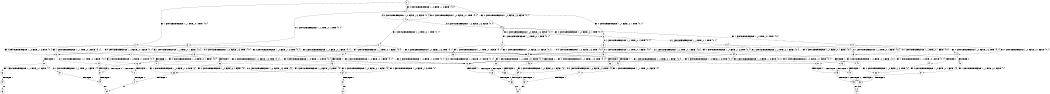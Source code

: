 digraph BCG {
size = "7, 10.5";
center = TRUE;
node [shape = circle];
0 [peripheries = 2];
0 -> 1 [label = "EX !0 !ATOMIC_EXCH_BRANCH (1, +0, FALSE, +1, 3, FALSE) !{0, 1}"];
0 -> 2 [label = "EX !1 !ATOMIC_EXCH_BRANCH (1, +1, TRUE, +0, 1, TRUE) !{0, 1}"];
0 -> 3 [label = "EX !0 !ATOMIC_EXCH_BRANCH (1, +0, FALSE, +1, 3, FALSE) !{0, 1}"];
1 -> 4 [label = "EX !0 !ATOMIC_EXCH_BRANCH (1, +0, FALSE, +0, 1, TRUE) !{0, 1}"];
1 -> 5 [label = "EX !1 !ATOMIC_EXCH_BRANCH (1, +1, TRUE, +0, 1, TRUE) !{0, 1}"];
1 -> 6 [label = "EX !0 !ATOMIC_EXCH_BRANCH (1, +0, FALSE, +0, 1, TRUE) !{0, 1}"];
2 -> 7 [label = "EX !1 !ATOMIC_EXCH_BRANCH (1, +1, TRUE, +0, 1, FALSE) !{0, 1}"];
2 -> 8 [label = "EX !0 !ATOMIC_EXCH_BRANCH (1, +0, FALSE, +1, 3, TRUE) !{0, 1}"];
2 -> 9 [label = "EX !0 !ATOMIC_EXCH_BRANCH (1, +0, FALSE, +1, 3, TRUE) !{0, 1}"];
3 -> 10 [label = "EX !1 !ATOMIC_EXCH_BRANCH (1, +1, TRUE, +0, 1, TRUE) !{0, 1}"];
3 -> 6 [label = "EX !0 !ATOMIC_EXCH_BRANCH (1, +0, FALSE, +0, 1, TRUE) !{0, 1}"];
3 -> 11 [label = "EX !1 !ATOMIC_EXCH_BRANCH (1, +1, TRUE, +0, 1, TRUE) !{0, 1}"];
4 -> 1 [label = "EX !0 !ATOMIC_EXCH_BRANCH (1, +0, FALSE, +1, 3, FALSE) !{0, 1}"];
4 -> 12 [label = "EX !1 !ATOMIC_EXCH_BRANCH (1, +1, TRUE, +0, 1, TRUE) !{0, 1}"];
4 -> 3 [label = "EX !0 !ATOMIC_EXCH_BRANCH (1, +0, FALSE, +1, 3, FALSE) !{0, 1}"];
5 -> 8 [label = "EX !0 !ATOMIC_EXCH_BRANCH (1, +0, FALSE, +0, 1, FALSE) !{0, 1}"];
5 -> 13 [label = "EX !1 !ATOMIC_EXCH_BRANCH (1, +1, TRUE, +0, 1, FALSE) !{0, 1}"];
5 -> 9 [label = "EX !0 !ATOMIC_EXCH_BRANCH (1, +0, FALSE, +0, 1, FALSE) !{0, 1}"];
6 -> 14 [label = "EX !1 !ATOMIC_EXCH_BRANCH (1, +1, TRUE, +0, 1, TRUE) !{0, 1}"];
6 -> 3 [label = "EX !0 !ATOMIC_EXCH_BRANCH (1, +0, FALSE, +1, 3, FALSE) !{0, 1}"];
6 -> 15 [label = "EX !1 !ATOMIC_EXCH_BRANCH (1, +1, TRUE, +0, 1, TRUE) !{0, 1}"];
7 -> 16 [label = "EX !0 !ATOMIC_EXCH_BRANCH (1, +0, FALSE, +1, 3, TRUE) !{0, 1}"];
7 -> 17 [label = "TERMINATE !1"];
7 -> 18 [label = "EX !0 !ATOMIC_EXCH_BRANCH (1, +0, FALSE, +1, 3, TRUE) !{0, 1}"];
8 -> 19 [label = "EX !1 !ATOMIC_EXCH_BRANCH (1, +1, TRUE, +0, 1, FALSE) !{0, 1}"];
8 -> 20 [label = "TERMINATE !0"];
9 -> 21 [label = "EX !1 !ATOMIC_EXCH_BRANCH (1, +1, TRUE, +0, 1, FALSE) !{0, 1}"];
9 -> 22 [label = "EX !1 !ATOMIC_EXCH_BRANCH (1, +1, TRUE, +0, 1, FALSE) !{0, 1}"];
9 -> 23 [label = "TERMINATE !0"];
10 -> 24 [label = "EX !0 !ATOMIC_EXCH_BRANCH (1, +0, FALSE, +0, 1, FALSE) !{0, 1}"];
10 -> 25 [label = "EX !1 !ATOMIC_EXCH_BRANCH (1, +1, TRUE, +0, 1, FALSE) !{0, 1}"];
10 -> 9 [label = "EX !0 !ATOMIC_EXCH_BRANCH (1, +0, FALSE, +0, 1, FALSE) !{0, 1}"];
11 -> 25 [label = "EX !1 !ATOMIC_EXCH_BRANCH (1, +1, TRUE, +0, 1, FALSE) !{0, 1}"];
11 -> 9 [label = "EX !0 !ATOMIC_EXCH_BRANCH (1, +0, FALSE, +0, 1, FALSE) !{0, 1}"];
11 -> 26 [label = "EX !1 !ATOMIC_EXCH_BRANCH (1, +1, TRUE, +0, 1, FALSE) !{0, 1}"];
12 -> 8 [label = "EX !0 !ATOMIC_EXCH_BRANCH (1, +0, FALSE, +1, 3, TRUE) !{0, 1}"];
12 -> 27 [label = "EX !1 !ATOMIC_EXCH_BRANCH (1, +1, TRUE, +0, 1, FALSE) !{0, 1}"];
12 -> 9 [label = "EX !0 !ATOMIC_EXCH_BRANCH (1, +0, FALSE, +1, 3, TRUE) !{0, 1}"];
13 -> 16 [label = "EX !0 !ATOMIC_EXCH_BRANCH (1, +0, FALSE, +0, 1, FALSE) !{0, 1}"];
13 -> 28 [label = "TERMINATE !1"];
13 -> 18 [label = "EX !0 !ATOMIC_EXCH_BRANCH (1, +0, FALSE, +0, 1, FALSE) !{0, 1}"];
14 -> 24 [label = "EX !0 !ATOMIC_EXCH_BRANCH (1, +0, FALSE, +1, 3, TRUE) !{0, 1}"];
14 -> 29 [label = "EX !1 !ATOMIC_EXCH_BRANCH (1, +1, TRUE, +0, 1, FALSE) !{0, 1}"];
14 -> 9 [label = "EX !0 !ATOMIC_EXCH_BRANCH (1, +0, FALSE, +1, 3, TRUE) !{0, 1}"];
15 -> 29 [label = "EX !1 !ATOMIC_EXCH_BRANCH (1, +1, TRUE, +0, 1, FALSE) !{0, 1}"];
15 -> 9 [label = "EX !0 !ATOMIC_EXCH_BRANCH (1, +0, FALSE, +1, 3, TRUE) !{0, 1}"];
15 -> 30 [label = "EX !1 !ATOMIC_EXCH_BRANCH (1, +1, TRUE, +0, 1, FALSE) !{0, 1}"];
16 -> 31 [label = "TERMINATE !0"];
16 -> 32 [label = "TERMINATE !1"];
17 -> 33 [label = "EX !0 !ATOMIC_EXCH_BRANCH (1, +0, FALSE, +1, 3, TRUE) !{0}"];
17 -> 34 [label = "EX !0 !ATOMIC_EXCH_BRANCH (1, +0, FALSE, +1, 3, TRUE) !{0}"];
18 -> 35 [label = "TERMINATE !0"];
18 -> 36 [label = "TERMINATE !1"];
19 -> 31 [label = "TERMINATE !0"];
19 -> 32 [label = "TERMINATE !1"];
20 -> 37 [label = "EX !1 !ATOMIC_EXCH_BRANCH (1, +1, TRUE, +0, 1, FALSE) !{1}"];
20 -> 38 [label = "EX !1 !ATOMIC_EXCH_BRANCH (1, +1, TRUE, +0, 1, FALSE) !{1}"];
21 -> 39 [label = "TERMINATE !0"];
21 -> 40 [label = "TERMINATE !1"];
22 -> 35 [label = "TERMINATE !0"];
22 -> 36 [label = "TERMINATE !1"];
23 -> 41 [label = "EX !1 !ATOMIC_EXCH_BRANCH (1, +1, TRUE, +0, 1, FALSE) !{1}"];
24 -> 21 [label = "EX !1 !ATOMIC_EXCH_BRANCH (1, +1, TRUE, +0, 1, FALSE) !{0, 1}"];
24 -> 42 [label = "TERMINATE !0"];
25 -> 43 [label = "EX !0 !ATOMIC_EXCH_BRANCH (1, +0, FALSE, +0, 1, FALSE) !{0, 1}"];
25 -> 44 [label = "TERMINATE !1"];
25 -> 18 [label = "EX !0 !ATOMIC_EXCH_BRANCH (1, +0, FALSE, +0, 1, FALSE) !{0, 1}"];
26 -> 18 [label = "EX !0 !ATOMIC_EXCH_BRANCH (1, +0, FALSE, +0, 1, FALSE) !{0, 1}"];
26 -> 45 [label = "TERMINATE !1"];
27 -> 16 [label = "EX !0 !ATOMIC_EXCH_BRANCH (1, +0, FALSE, +1, 3, TRUE) !{0, 1}"];
27 -> 46 [label = "TERMINATE !1"];
27 -> 18 [label = "EX !0 !ATOMIC_EXCH_BRANCH (1, +0, FALSE, +1, 3, TRUE) !{0, 1}"];
28 -> 33 [label = "EX !0 !ATOMIC_EXCH_BRANCH (1, +0, FALSE, +0, 1, FALSE) !{0}"];
28 -> 34 [label = "EX !0 !ATOMIC_EXCH_BRANCH (1, +0, FALSE, +0, 1, FALSE) !{0}"];
29 -> 43 [label = "EX !0 !ATOMIC_EXCH_BRANCH (1, +0, FALSE, +1, 3, TRUE) !{0, 1}"];
29 -> 47 [label = "TERMINATE !1"];
29 -> 18 [label = "EX !0 !ATOMIC_EXCH_BRANCH (1, +0, FALSE, +1, 3, TRUE) !{0, 1}"];
30 -> 18 [label = "EX !0 !ATOMIC_EXCH_BRANCH (1, +0, FALSE, +1, 3, TRUE) !{0, 1}"];
30 -> 48 [label = "TERMINATE !1"];
31 -> 49 [label = "TERMINATE !1"];
32 -> 50 [label = "TERMINATE !0"];
33 -> 50 [label = "TERMINATE !0"];
34 -> 51 [label = "TERMINATE !0"];
35 -> 52 [label = "TERMINATE !1"];
36 -> 53 [label = "TERMINATE !0"];
37 -> 49 [label = "TERMINATE !1"];
38 -> 54 [label = "TERMINATE !1"];
39 -> 55 [label = "TERMINATE !1"];
40 -> 56 [label = "TERMINATE !0"];
41 -> 52 [label = "TERMINATE !1"];
42 -> 57 [label = "EX !1 !ATOMIC_EXCH_BRANCH (1, +1, TRUE, +0, 1, FALSE) !{1}"];
43 -> 39 [label = "TERMINATE !0"];
43 -> 40 [label = "TERMINATE !1"];
44 -> 58 [label = "EX !0 !ATOMIC_EXCH_BRANCH (1, +0, FALSE, +0, 1, FALSE) !{0}"];
45 -> 59 [label = "EX !0 !ATOMIC_EXCH_BRANCH (1, +0, FALSE, +0, 1, FALSE) !{0}"];
46 -> 33 [label = "EX !0 !ATOMIC_EXCH_BRANCH (1, +0, FALSE, +1, 3, TRUE) !{0}"];
46 -> 34 [label = "EX !0 !ATOMIC_EXCH_BRANCH (1, +0, FALSE, +1, 3, TRUE) !{0}"];
47 -> 58 [label = "EX !0 !ATOMIC_EXCH_BRANCH (1, +0, FALSE, +1, 3, TRUE) !{0}"];
48 -> 59 [label = "EX !0 !ATOMIC_EXCH_BRANCH (1, +0, FALSE, +1, 3, TRUE) !{0}"];
49 -> 60 [label = "exit"];
50 -> 60 [label = "exit"];
51 -> 61 [label = "exit"];
52 -> 62 [label = "exit"];
53 -> 62 [label = "exit"];
54 -> 63 [label = "exit"];
55 -> 64 [label = "exit"];
56 -> 64 [label = "exit"];
57 -> 55 [label = "TERMINATE !1"];
58 -> 56 [label = "TERMINATE !0"];
59 -> 53 [label = "TERMINATE !0"];
}
